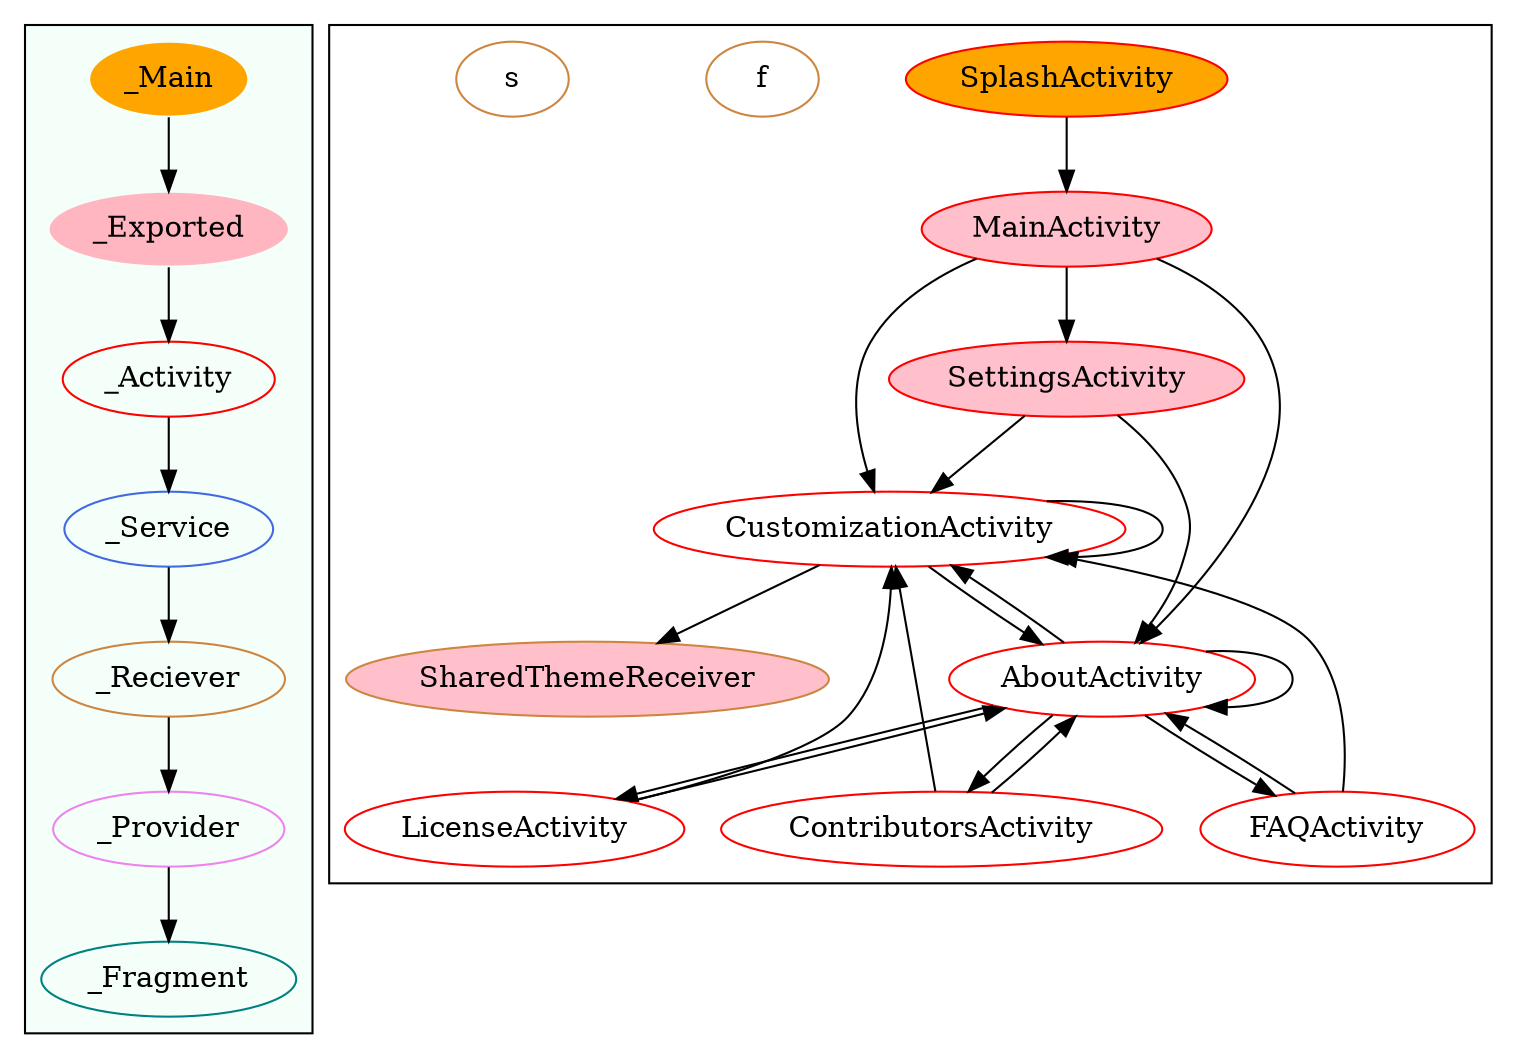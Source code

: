 digraph G {
subgraph cluster_legend{ 
bgcolor=mintcream;
_Activity[color = red];
_Service[color = royalblue];
_Provider[color = violet];
_Reciever[color = peru];
_Fragment[color = teal];
_Main[style=filled, fillcolor=orange, color = mintcream];
_Exported[style=filled, fillcolor=lightpink, color = mintcream];
_Main -> _Exported -> _Activity -> _Service -> _Reciever -> _Provider -> _Fragment; 
}
subgraph cluster_component{ 
MainActivity[style=filled, fillcolor=pink, color = red];
CustomizationActivity[color = red];
FAQActivity[color = red];
SplashActivity[style=filled, fillcolor=orange, color = red];
SettingsActivity[style=filled, fillcolor=pink, color = red];
AboutActivity[color = red];
LicenseActivity[color = red];
ContributorsActivity[color = red];
f[color = peru];
s[color = peru];
SharedThemeReceiver[style=filled, fillcolor=pink, color = peru];
MainActivity->CustomizationActivity;
MainActivity->SettingsActivity;
MainActivity->AboutActivity;
CustomizationActivity->SharedThemeReceiver;
CustomizationActivity->CustomizationActivity;
CustomizationActivity->AboutActivity;
FAQActivity->AboutActivity;
FAQActivity->CustomizationActivity;
SplashActivity->MainActivity;
SettingsActivity->AboutActivity;
SettingsActivity->CustomizationActivity;
AboutActivity->ContributorsActivity;
AboutActivity->CustomizationActivity;
AboutActivity->AboutActivity;
AboutActivity->LicenseActivity;
AboutActivity->FAQActivity;
LicenseActivity->AboutActivity;
LicenseActivity->CustomizationActivity;
ContributorsActivity->AboutActivity;
ContributorsActivity->CustomizationActivity;
}
}
